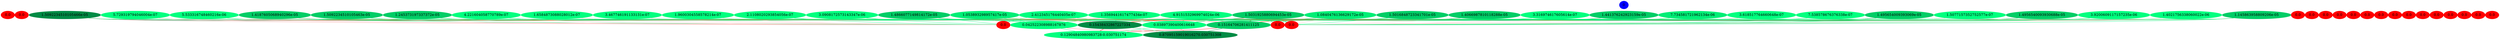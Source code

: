 graph {
	edge [bgcolor="purple:pink" color=yellow nodesep=0]
	graph [nodesep=0 ranksep=0]
	I [label=0 color=blue height=0.2 style=filled width=0.2]
	x_0 [label=0.0 color=red height=0.2 style=filled width=0.2]
	x_1 [label=0.0 color=red height=0.2 style=filled width=0.2]
	x_2 [label="1.6584873088028012e-07" color=springgreen fillcolor=springgreen height=0.2 style=filled width=0.2]
	x_3 [label="3.467746191133131e-07" color=springgreen fillcolor=springgreen height=0.2 style=filled width=0.2]
	x_4 [label="1.9600304558578214e-07" color=springgreen fillcolor=springgreen height=0.2 style=filled width=0.2]
	x_5 [label="2.1108020293854056e-07" color=springgreen fillcolor=springgreen height=0.2 style=filled width=0.2]
	x_6 [label=0.0 color=red height=0.2 style=filled width=0.2]
	x_7 [label=0.0 color=red height=0.2 style=filled width=0.2]
	x_8 [label=0.0 color=red height=0.2 style=filled width=0.2]
	x_9 [label="3.0908172573143347e-06" color=springgreen fillcolor=springgreen height=0.2 style=filled width=0.2]
	x_10 [label="1.4866077149814172e-05" color=springgreen3 fillcolor=springgreen3 height=0.2 style=filled width=0.2]
	x_11 [label="1.053893298957417e-05" color=springgreen2 fillcolor=springgreen2 height=0.2 style=filled width=0.2]
	x_12 [label="2.412345176440405e-07" color=springgreen fillcolor=springgreen height=0.2 style=filled width=0.2]
	x_13 [label=0.0 color=red height=0.2 style=filled width=0.2]
	x_14 [label="1.3569441617477434e-07" color=springgreen fillcolor=springgreen height=0.2 style=filled width=0.2]
	x_15 [label="4.9151532969974024e-06" color=springgreen1 fillcolor=springgreen1 height=0.2 style=filled width=0.2]
	x_16 [label="1.5031925880694453e-05" color=springgreen3 fillcolor=springgreen3 height=0.2 style=filled width=0.2]
	x_17 [label="1.0840476136629172e-05" color=springgreen2 fillcolor=springgreen2 height=0.2 style=filled width=0.2]
	x_18 [label="1.5016848723341701e-05" color=springgreen3 fillcolor=springgreen3 height=0.2 style=filled width=0.2]
	x_19 [label="1.4066987810118288e-05" color=springgreen3 fillcolor=springgreen3 height=0.2 style=filled width=0.2]
	x_20 [label=0.0 color=red height=0.2 style=filled width=0.2]
	x_21 [label="3.316974617605614e-07" color=springgreen fillcolor=springgreen height=0.2 style=filled width=0.2]
	x_22 [label="1.441376242923159e-05" color=springgreen3 fillcolor=springgreen3 height=0.2 style=filled width=0.2]
	x_23 [label="7.734581721962134e-06" color=springgreen2 fillcolor=springgreen2 height=0.2 style=filled width=0.2]
	x_24 [label="3.618517764660648e-07" color=springgreen fillcolor=springgreen height=0.2 style=filled width=0.2]
	x_25 [label="7.538578676376338e-07" color=springgreen fillcolor=springgreen height=0.2 style=filled width=0.2]
	x_26 [label="1.495654009393069e-05" color=springgreen3 fillcolor=springgreen3 height=0.2 style=filled width=0.2]
	x_27 [label=0.0 color=red height=0.2 style=filled width=0.2]
	x_28 [label="1.5077157352752577e-07" color=springgreen fillcolor=springgreen height=0.2 style=filled width=0.2]
	x_29 [label="1.4956540093930688e-05" color=springgreen3 fillcolor=springgreen3 height=0.2 style=filled width=0.2]
	x_30 [label="3.9200609117157235e-06" color=springgreen1 fillcolor=springgreen1 height=0.2 style=filled width=0.2]
	x_31 [label="1.4021756338060022e-06" color=springgreen fillcolor=springgreen height=0.2 style=filled width=0.2]
	x_32 [label="1.145863958809206e-05" color=springgreen3 fillcolor=springgreen3 height=0.2 style=filled width=0.2]
	x_33 [label="1.5092234510105466e-05" color=springgreen4 fillcolor=springgreen4 height=0.2 style=filled width=0.2]
	x_34 [label=0.0 color=red height=0.2 style=filled width=0.2]
	x_35 [label="5.729319794046004e-07" color=springgreen fillcolor=springgreen height=0.2 style=filled width=0.2]
	x_36 [label="5.533316748460216e-06" color=springgreen1 fillcolor=springgreen1 height=0.2 style=filled width=0.2]
	x_37 [label="1.4187605068940296e-05" color=springgreen3 fillcolor=springgreen3 height=0.2 style=filled width=0.2]
	x_38 [label="1.5092234510105463e-05" color=springgreen3 fillcolor=springgreen3 height=0.2 style=filled width=0.2]
	x_39 [label="1.245373197337372e-05" color=springgreen3 fillcolor=springgreen3 height=0.2 style=filled width=0.2]
	x_40 [label="4.221604058770789e-07" color=springgreen fillcolor=springgreen height=0.2 style=filled width=0.2]
	x_41 [label=0.0 color=red height=0.2 style=filled width=0.2]
	x_42 [label=0.0 color=red height=0.2 style=filled width=0.2]
	x_43 [label=0.0 color=red height=0.2 style=filled width=0.2]
	x_44 [label=0.0 color=red height=0.2 style=filled width=0.2]
	x_45 [label=0.0 color=red height=0.2 style=filled width=0.2]
	x_46 [label=0.0 color=red height=0.2 style=filled width=0.2]
	x_47 [label=0.0 color=red height=0.2 style=filled width=0.2]
	x_48 [label=0.0 color=red height=0.2 style=filled width=0.2]
	I -- x_0 [style=invis]
	I -- x_1 [style=invis]
	I -- x_2 [style=invis]
	I -- x_3 [style=invis]
	I -- x_4 [style=invis]
	I -- x_5 [style=invis]
	I -- x_6 [style=invis]
	I -- x_7 [style=invis]
	I -- x_8 [style=invis]
	I -- x_9 [style=invis]
	I -- x_10 [style=invis]
	I -- x_11 [style=invis]
	I -- x_12 [style=invis]
	I -- x_13 [style=invis]
	I -- x_14 [style=invis]
	I -- x_15 [style=invis]
	I -- x_16 [style=invis]
	I -- x_17 [style=invis]
	I -- x_18 [style=invis]
	I -- x_19 [style=invis]
	I -- x_20 [style=invis]
	I -- x_21 [style=invis]
	I -- x_22 [style=invis]
	I -- x_23 [style=invis]
	I -- x_24 [style=invis]
	I -- x_25 [style=invis]
	I -- x_26 [style=invis]
	I -- x_27 [style=invis]
	I -- x_28 [style=invis]
	I -- x_29 [style=invis]
	I -- x_30 [style=invis]
	I -- x_31 [style=invis]
	I -- x_32 [style=invis]
	I -- x_33 [style=invis]
	I -- x_34 [style=invis]
	I -- x_35 [style=invis]
	I -- x_36 [style=invis]
	I -- x_37 [style=invis]
	I -- x_38 [style=invis]
	I -- x_39 [style=invis]
	I -- x_40 [style=invis]
	I -- x_41 [style=invis]
	I -- x_42 [style=invis]
	I -- x_43 [style=invis]
	I -- x_44 [style=invis]
	I -- x_45 [style=invis]
	I -- x_46 [style=invis]
	I -- x_47 [style=invis]
	I -- x_48 [style=invis]
	x1_0 [label=0.15164706281411125 color=springgreen3 fillcolor=springgreen3 height=0.2 style=filled width=0.2]
	x1_1 [label=0.0 color=red fillcolor=red height=0.2 style=filled width=0.2]
	x1_2 [label=0.042522308988167876 color=springgreen1 fillcolor=springgreen1 height=0.2 style=filled width=0.2]
	x1_3 [label=0.0 color=red fillcolor=red height=0.2 style=filled width=0.2]
	x1_4 [label=0.0 color=red fillcolor=red height=0.2 style=filled width=0.2]
	x1_5 [label=0.15438432867227334 color=springgreen4 fillcolor=springgreen4 height=0.2 style=filled width=0.2]
	x1_6 [label=0.03897390400616648 color=springgreen1 fillcolor=springgreen1 height=0.2 style=filled width=0.2]
	x_2 -- x1_0 [color=springgreen]
	x_3 -- x1_0 [color=springgreen]
	x_4 -- x1_0 [color=springgreen]
	x_5 -- x1_0 [color=rosybrown1]
	x_9 -- x1_0 [color=rosybrown1]
	x_10 -- x1_0 [color=orangered]
	x_11 -- x1_0 [color=orange]
	x_12 -- x1_0 [color=rosybrown1]
	x_14 -- x1_0 [color=rosybrown1]
	x_15 -- x1_0 [color=salmon]
	x_16 -- x1_0 [color=red3]
	x_17 -- x1_0 [color=rosybrown1]
	x_18 -- x1_0 [color=salmon]
	x_19 -- x1_0 [color=red]
	x_21 -- x1_0 [color=rosybrown1]
	x_22 -- x1_0 [color=red]
	x_23 -- x1_0 [color=orange]
	x_24 -- x1_0 [color=springgreen]
	x_25 -- x1_0 [color=rosybrown1]
	x_26 -- x1_0 [color=red]
	x_28 -- x1_0 [color=springgreen]
	x_29 -- x1_0 [color=red]
	x_30 -- x1_0 [color=salmon]
	x_31 -- x1_0 [color=springgreen]
	x_32 -- x1_0 [color=orangered]
	x_33 -- x1_0 [color=red]
	x_35 -- x1_0 [color=rosybrown1]
	x_36 -- x1_0 [color=salmon]
	x_37 -- x1_0 [color=orangered]
	x_38 -- x1_0 [color=orangered]
	x_39 -- x1_0 [color=orangered]
	x_40 -- x1_0 [color=rosybrown1]
	x_2 -- x1_1 [color=springgreen]
	x_3 -- x1_1 [color=rosybrown1]
	x_4 -- x1_1 [color=rosybrown1]
	x_5 -- x1_1 [color=rosybrown1]
	x_9 -- x1_1 [color=rosybrown1]
	x_10 -- x1_1 [color=rosybrown1]
	x_11 -- x1_1 [color=rosybrown1]
	x_12 -- x1_1 [color=springgreen]
	x_14 -- x1_1 [color=springgreen]
	x_15 -- x1_1 [color=rosybrown1]
	x_16 -- x1_1 [color=springgreen]
	x_17 -- x1_1 [color=rosybrown1]
	x_18 -- x1_1 [color=rosybrown1]
	x_19 -- x1_1 [color=rosybrown1]
	x_21 -- x1_1 [color=springgreen]
	x_22 -- x1_1 [color=rosybrown1]
	x_23 -- x1_1 [color=springgreen]
	x_24 -- x1_1 [color=springgreen]
	x_25 -- x1_1 [color=rosybrown1]
	x_26 -- x1_1 [color=rosybrown1]
	x_28 -- x1_1 [color=springgreen]
	x_29 -- x1_1 [color=rosybrown1]
	x_30 -- x1_1 [color=rosybrown1]
	x_31 -- x1_1 [color=rosybrown1]
	x_32 -- x1_1 [color=springgreen]
	x_33 -- x1_1 [color=springgreen]
	x_35 -- x1_1 [color=springgreen]
	x_36 -- x1_1 [color=springgreen]
	x_37 -- x1_1 [color=springgreen]
	x_38 -- x1_1 [color=springgreen]
	x_39 -- x1_1 [color=springgreen]
	x_40 -- x1_1 [color=springgreen]
	x_2 -- x1_2 [color=rosybrown1]
	x_3 -- x1_2 [color=rosybrown1]
	x_4 -- x1_2 [color=rosybrown1]
	x_5 -- x1_2 [color=rosybrown1]
	x_9 -- x1_2 [color=springgreen]
	x_10 -- x1_2 [color=springgreen2]
	x_11 -- x1_2 [color=springgreen1]
	x_12 -- x1_2 [color=springgreen]
	x_14 -- x1_2 [color=rosybrown1]
	x_15 -- x1_2 [color=springgreen]
	x_16 -- x1_2 [color=springgreen3]
	x_17 -- x1_2 [color=springgreen]
	x_18 -- x1_2 [color=springgreen1]
	x_19 -- x1_2 [color=springgreen3]
	x_21 -- x1_2 [color=springgreen]
	x_22 -- x1_2 [color=springgreen3]
	x_23 -- x1_2 [color=springgreen2]
	x_24 -- x1_2 [color=rosybrown1]
	x_25 -- x1_2 [color=springgreen]
	x_26 -- x1_2 [color=springgreen3]
	x_28 -- x1_2 [color=springgreen]
	x_29 -- x1_2 [color=springgreen3]
	x_30 -- x1_2 [color=springgreen]
	x_31 -- x1_2 [color=rosybrown1]
	x_32 -- x1_2 [color=springgreen2]
	x_33 -- x1_2 [color=springgreen4]
	x_35 -- x1_2 [color=rosybrown1]
	x_36 -- x1_2 [color=springgreen1]
	x_37 -- x1_2 [color=springgreen3]
	x_38 -- x1_2 [color=springgreen2]
	x_39 -- x1_2 [color=springgreen3]
	x_40 -- x1_2 [color=springgreen]
	x_2 -- x1_3 [color=springgreen]
	x_3 -- x1_3 [color=rosybrown1]
	x_4 -- x1_3 [color=rosybrown1]
	x_5 -- x1_3 [color=rosybrown1]
	x_9 -- x1_3 [color=springgreen]
	x_10 -- x1_3 [color=rosybrown1]
	x_11 -- x1_3 [color=springgreen]
	x_12 -- x1_3 [color=rosybrown1]
	x_14 -- x1_3 [color=rosybrown1]
	x_15 -- x1_3 [color=rosybrown1]
	x_16 -- x1_3 [color=springgreen]
	x_17 -- x1_3 [color=rosybrown1]
	x_18 -- x1_3 [color=springgreen]
	x_19 -- x1_3 [color=rosybrown1]
	x_21 -- x1_3 [color=rosybrown1]
	x_22 -- x1_3 [color=rosybrown1]
	x_23 -- x1_3 [color=rosybrown1]
	x_24 -- x1_3 [color=rosybrown1]
	x_25 -- x1_3 [color=springgreen]
	x_26 -- x1_3 [color=springgreen]
	x_28 -- x1_3 [color=springgreen]
	x_29 -- x1_3 [color=rosybrown1]
	x_30 -- x1_3 [color=springgreen]
	x_31 -- x1_3 [color=rosybrown1]
	x_32 -- x1_3 [color=springgreen]
	x_33 -- x1_3 [color=springgreen]
	x_35 -- x1_3 [color=springgreen]
	x_36 -- x1_3 [color=rosybrown1]
	x_37 -- x1_3 [color=springgreen]
	x_38 -- x1_3 [color=springgreen]
	x_39 -- x1_3 [color=springgreen]
	x_40 -- x1_3 [color=springgreen]
	x_2 -- x1_4 [color=rosybrown1]
	x_3 -- x1_4 [color=rosybrown1]
	x_4 -- x1_4 [color=rosybrown1]
	x_5 -- x1_4 [color=springgreen]
	x_9 -- x1_4 [color=springgreen]
	x_10 -- x1_4 [color=springgreen]
	x_11 -- x1_4 [color=rosybrown1]
	x_12 -- x1_4 [color=springgreen]
	x_14 -- x1_4 [color=rosybrown1]
	x_15 -- x1_4 [color=springgreen]
	x_16 -- x1_4 [color=springgreen]
	x_17 -- x1_4 [color=springgreen]
	x_18 -- x1_4 [color=rosybrown1]
	x_19 -- x1_4 [color=springgreen]
	x_21 -- x1_4 [color=rosybrown1]
	x_22 -- x1_4 [color=rosybrown1]
	x_23 -- x1_4 [color=rosybrown1]
	x_24 -- x1_4 [color=springgreen]
	x_25 -- x1_4 [color=springgreen]
	x_26 -- x1_4 [color=springgreen]
	x_28 -- x1_4 [color=springgreen]
	x_29 -- x1_4 [color=rosybrown1]
	x_30 -- x1_4 [color=springgreen]
	x_31 -- x1_4 [color=rosybrown1]
	x_32 -- x1_4 [color=springgreen]
	x_33 -- x1_4 [color=rosybrown1]
	x_35 -- x1_4 [color=rosybrown1]
	x_36 -- x1_4 [color=rosybrown1]
	x_37 -- x1_4 [color=springgreen]
	x_38 -- x1_4 [color=rosybrown1]
	x_39 -- x1_4 [color=rosybrown1]
	x_40 -- x1_4 [color=rosybrown1]
	x_2 -- x1_5 [color=rosybrown1]
	x_3 -- x1_5 [color=springgreen]
	x_4 -- x1_5 [color=springgreen]
	x_5 -- x1_5 [color=springgreen]
	x_9 -- x1_5 [color=rosybrown1]
	x_10 -- x1_5 [color=orangered]
	x_11 -- x1_5 [color=orange]
	x_12 -- x1_5 [color=rosybrown1]
	x_14 -- x1_5 [color=springgreen]
	x_15 -- x1_5 [color=salmon]
	x_16 -- x1_5 [color=red]
	x_17 -- x1_5 [color=rosybrown1]
	x_18 -- x1_5 [color=salmon]
	x_19 -- x1_5 [color=red]
	x_21 -- x1_5 [color=rosybrown1]
	x_22 -- x1_5 [color=red]
	x_23 -- x1_5 [color=orange]
	x_24 -- x1_5 [color=springgreen]
	x_25 -- x1_5 [color=rosybrown1]
	x_26 -- x1_5 [color=red]
	x_28 -- x1_5 [color=springgreen]
	x_29 -- x1_5 [color=red]
	x_30 -- x1_5 [color=salmon]
	x_31 -- x1_5 [color=springgreen]
	x_32 -- x1_5 [color=orangered]
	x_33 -- x1_5 [color=red]
	x_35 -- x1_5 [color=springgreen]
	x_36 -- x1_5 [color=salmon]
	x_37 -- x1_5 [color=orangered]
	x_38 -- x1_5 [color=orangered]
	x_39 -- x1_5 [color=orangered]
	x_40 -- x1_5 [color=rosybrown1]
	x_2 -- x1_6 [color=rosybrown1]
	x_3 -- x1_6 [color=rosybrown1]
	x_4 -- x1_6 [color=rosybrown1]
	x_5 -- x1_6 [color=springgreen]
	x_9 -- x1_6 [color=springgreen]
	x_10 -- x1_6 [color=springgreen2]
	x_11 -- x1_6 [color=springgreen1]
	x_12 -- x1_6 [color=springgreen]
	x_14 -- x1_6 [color=rosybrown1]
	x_15 -- x1_6 [color=springgreen]
	x_16 -- x1_6 [color=springgreen3]
	x_17 -- x1_6 [color=springgreen]
	x_18 -- x1_6 [color=springgreen1]
	x_19 -- x1_6 [color=springgreen3]
	x_21 -- x1_6 [color=springgreen]
	x_22 -- x1_6 [color=springgreen3]
	x_23 -- x1_6 [color=springgreen1]
	x_24 -- x1_6 [color=rosybrown1]
	x_25 -- x1_6 [color=springgreen]
	x_26 -- x1_6 [color=springgreen3]
	x_28 -- x1_6 [color=rosybrown1]
	x_29 -- x1_6 [color=springgreen3]
	x_30 -- x1_6 [color=springgreen]
	x_31 -- x1_6 [color=rosybrown1]
	x_32 -- x1_6 [color=springgreen2]
	x_33 -- x1_6 [color=springgreen3]
	x_35 -- x1_6 [color=rosybrown1]
	x_36 -- x1_6 [color=springgreen1]
	x_37 -- x1_6 [color=springgreen3]
	x_38 -- x1_6 [color=springgreen2]
	x_39 -- x1_6 [color=springgreen2]
	x_40 -- x1_6 [color=springgreen]
	x2_0 [label="0.12904840980983728-0.030751174" color=springgreen fillcolor=springgreen height=0.2 style=filled width=0.2]
	x2_1 [label="0.87095159019016270.030751308" color=springgreen4 fillcolor=springgreen4 height=0.2 style=filled width=0.2]
	x1_0 -- x2_0 [color=red]
	x1_2 -- x2_0 [color=springgreen1]
	x1_5 -- x2_0 [color=red3]
	x1_6 -- x2_0 [color=springgreen1]
	x1_0 -- x2_1 [color=springgreen4]
	x1_2 -- x2_1 [color=salmon]
	x1_5 -- x2_1 [color=springgreen3]
	x1_6 -- x2_1 [color=salmon]
}
